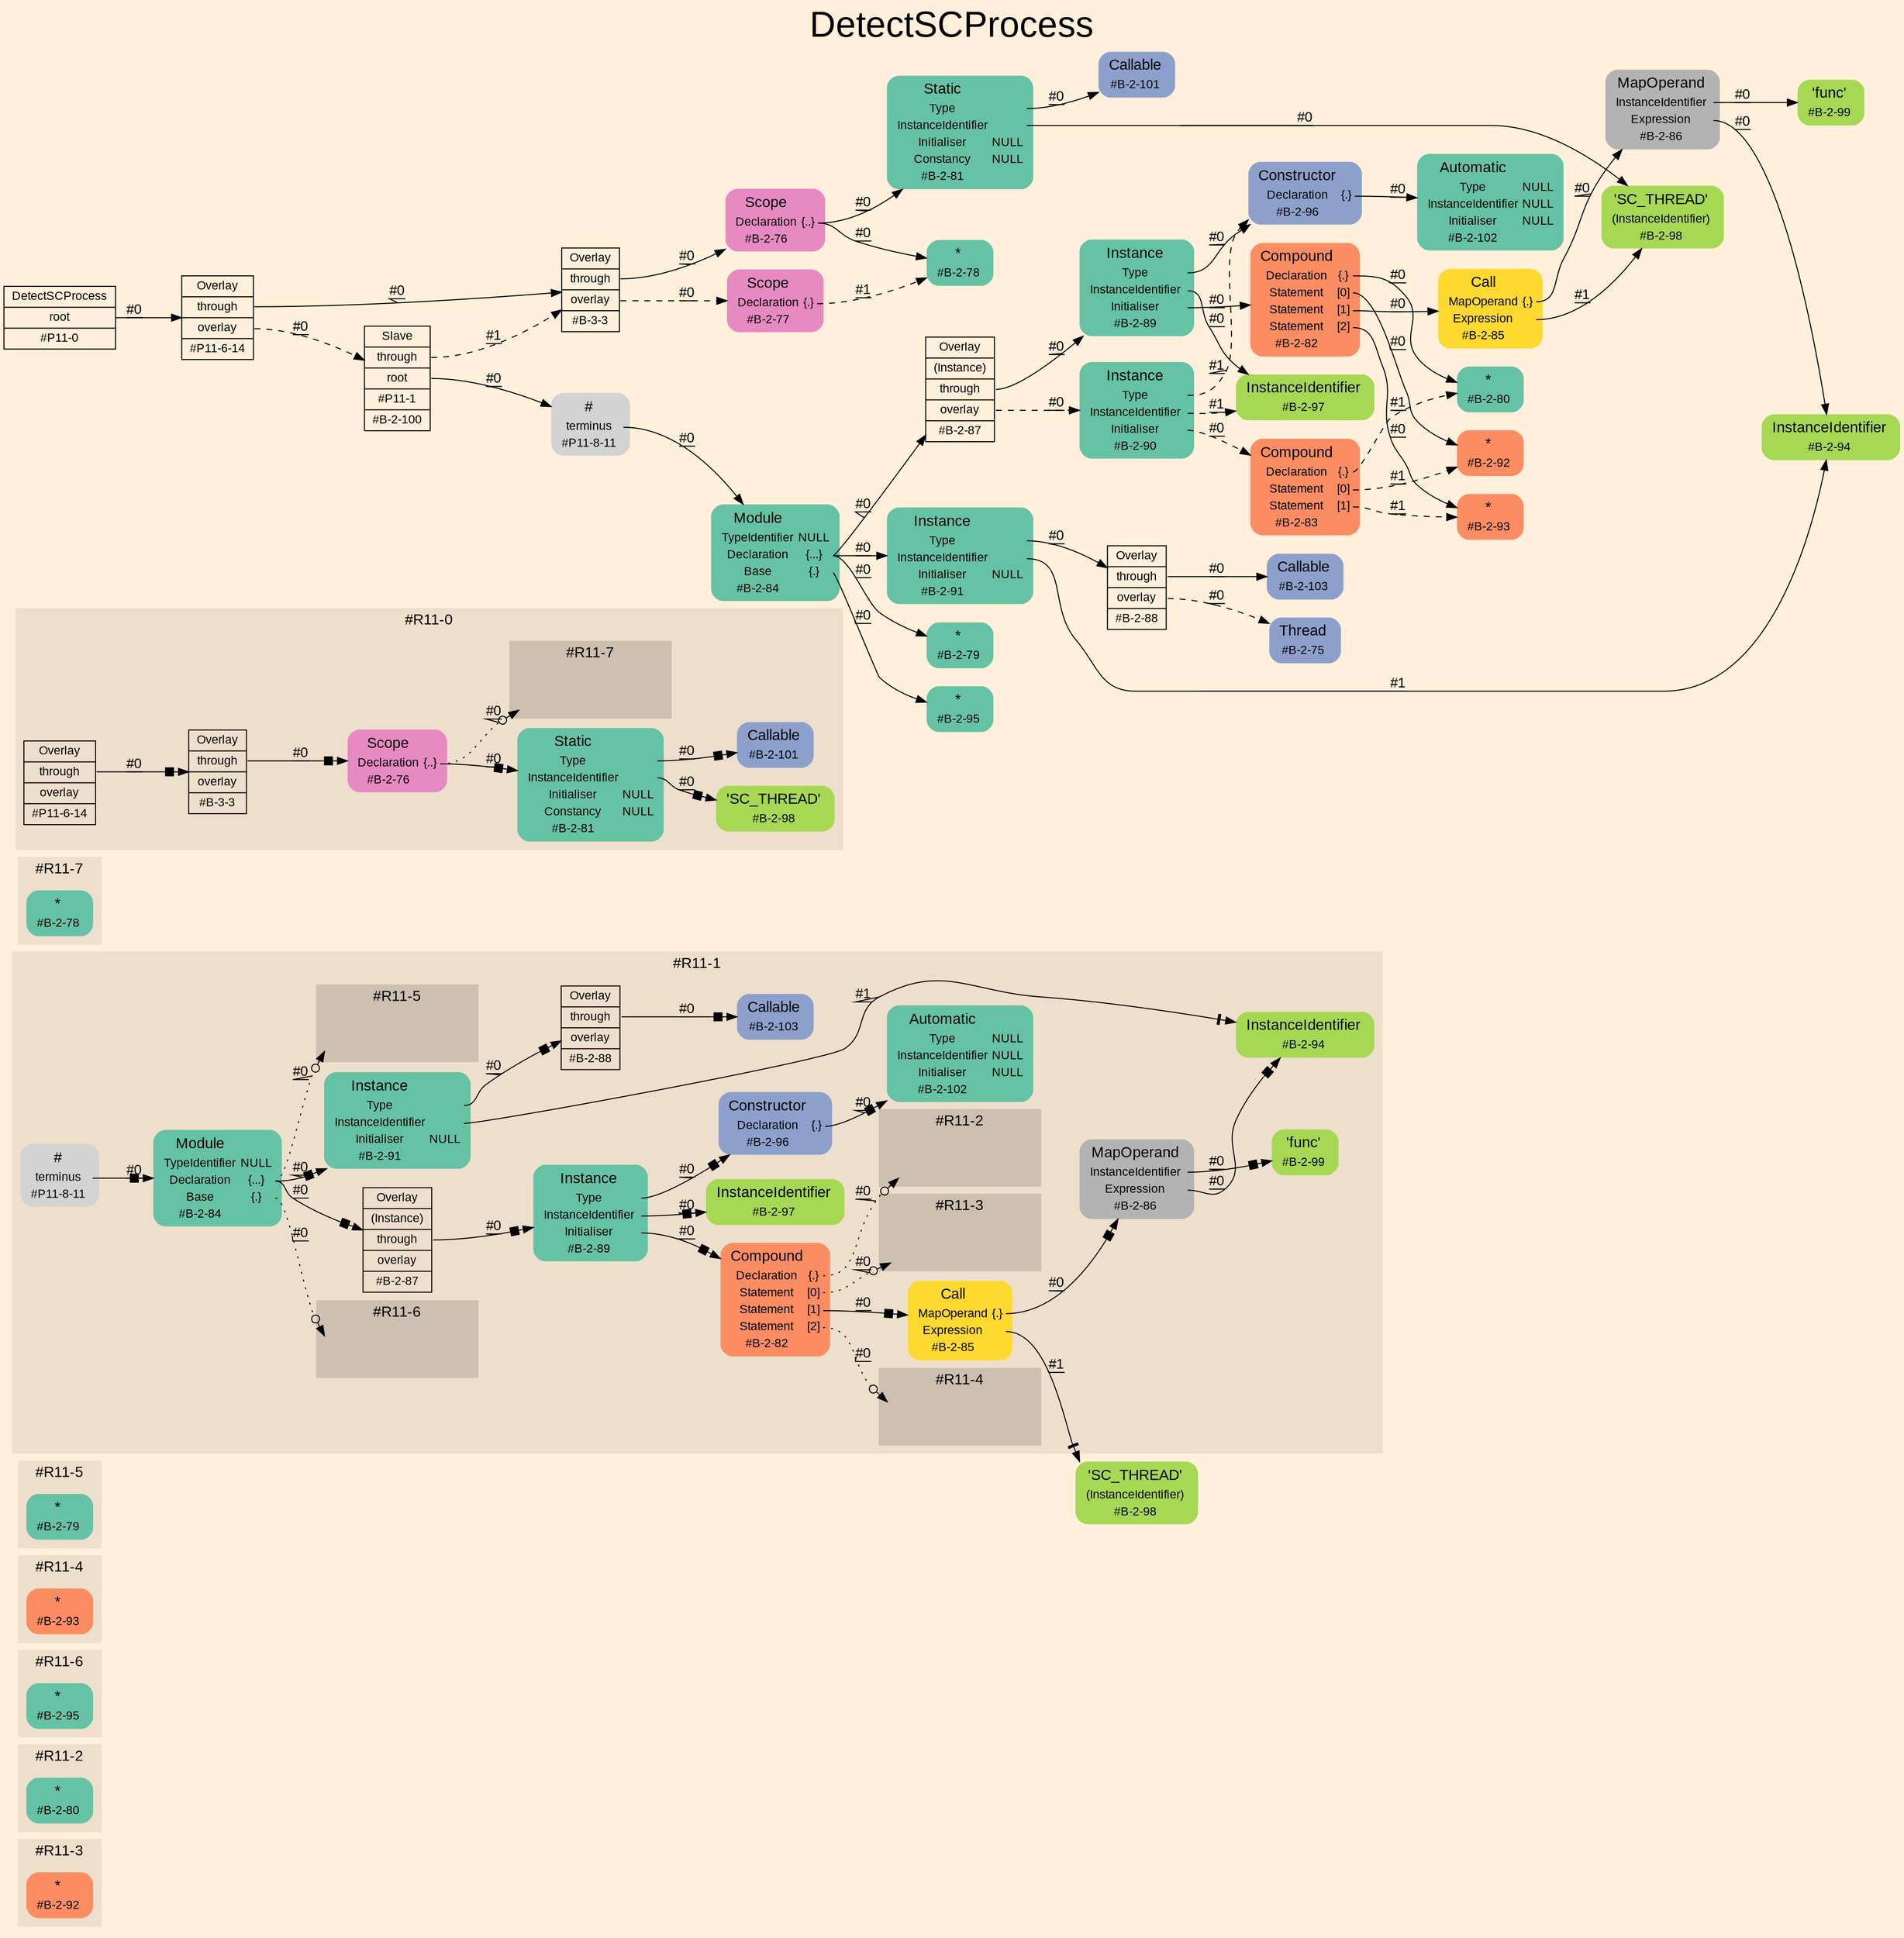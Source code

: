 digraph "DetectSCProcess" {
label = "DetectSCProcess"
labelloc = t
fontsize = "36"
graph [
    rankdir = "LR"
    ranksep = 0.3
    bgcolor = antiquewhite1
    color = black
    fontcolor = black
    fontname = "Arial"
];
node [
    fontname = "Arial"
];
edge [
    fontname = "Arial"
];

// -------------------- figure #R11-3 --------------------
subgraph "cluster#R11-3" {
    label = "#R11-3"
    style = "filled"
    color = antiquewhite2
    fontsize = "15"
    "#R11-3 / #B-2-92" [
        shape = "plaintext"
        fillcolor = "/set28/2"
        label = <<TABLE BORDER="0" CELLBORDER="0" CELLSPACING="0">
         <TR><TD><FONT POINT-SIZE="15.0">*</FONT></TD><TD></TD></TR>
         <TR><TD>#B-2-92</TD><TD PORT="port0"></TD></TR>
        </TABLE>>
        style = "rounded,filled"
        fontsize = "12"
    ];
    
}


// -------------------- figure #R11-2 --------------------
subgraph "cluster#R11-2" {
    label = "#R11-2"
    style = "filled"
    color = antiquewhite2
    fontsize = "15"
    "#R11-2 / #B-2-80" [
        shape = "plaintext"
        fillcolor = "/set28/1"
        label = <<TABLE BORDER="0" CELLBORDER="0" CELLSPACING="0">
         <TR><TD><FONT POINT-SIZE="15.0">*</FONT></TD><TD></TD></TR>
         <TR><TD>#B-2-80</TD><TD PORT="port0"></TD></TR>
        </TABLE>>
        style = "rounded,filled"
        fontsize = "12"
    ];
    
}


// -------------------- figure #R11-6 --------------------
subgraph "cluster#R11-6" {
    label = "#R11-6"
    style = "filled"
    color = antiquewhite2
    fontsize = "15"
    "#R11-6 / #B-2-95" [
        shape = "plaintext"
        fillcolor = "/set28/1"
        label = <<TABLE BORDER="0" CELLBORDER="0" CELLSPACING="0">
         <TR><TD><FONT POINT-SIZE="15.0">*</FONT></TD><TD></TD></TR>
         <TR><TD>#B-2-95</TD><TD PORT="port0"></TD></TR>
        </TABLE>>
        style = "rounded,filled"
        fontsize = "12"
    ];
    
}


// -------------------- figure #R11-4 --------------------
subgraph "cluster#R11-4" {
    label = "#R11-4"
    style = "filled"
    color = antiquewhite2
    fontsize = "15"
    "#R11-4 / #B-2-93" [
        shape = "plaintext"
        fillcolor = "/set28/2"
        label = <<TABLE BORDER="0" CELLBORDER="0" CELLSPACING="0">
         <TR><TD><FONT POINT-SIZE="15.0">*</FONT></TD><TD></TD></TR>
         <TR><TD>#B-2-93</TD><TD PORT="port0"></TD></TR>
        </TABLE>>
        style = "rounded,filled"
        fontsize = "12"
    ];
    
}


// -------------------- figure #R11-5 --------------------
subgraph "cluster#R11-5" {
    label = "#R11-5"
    style = "filled"
    color = antiquewhite2
    fontsize = "15"
    "#R11-5 / #B-2-79" [
        shape = "plaintext"
        fillcolor = "/set28/1"
        label = <<TABLE BORDER="0" CELLBORDER="0" CELLSPACING="0">
         <TR><TD><FONT POINT-SIZE="15.0">*</FONT></TD><TD></TD></TR>
         <TR><TD>#B-2-79</TD><TD PORT="port0"></TD></TR>
        </TABLE>>
        style = "rounded,filled"
        fontsize = "12"
    ];
    
}


// -------------------- figure #R11-1 --------------------
"#R11-1 / #B-2-98" [
    shape = "plaintext"
    fillcolor = "/set28/5"
    label = <<TABLE BORDER="0" CELLBORDER="0" CELLSPACING="0">
     <TR><TD><FONT POINT-SIZE="15.0">'SC_THREAD'</FONT></TD><TD></TD></TR>
     <TR><TD>(InstanceIdentifier)</TD><TD PORT="port0"></TD></TR>
     <TR><TD>#B-2-98</TD><TD PORT="port1"></TD></TR>
    </TABLE>>
    style = "rounded,filled"
    fontsize = "12"
];

subgraph "cluster#R11-1" {
    label = "#R11-1"
    style = "filled"
    color = antiquewhite2
    fontsize = "15"
    "#R11-1 / #B-2-103" [
        shape = "plaintext"
        fillcolor = "/set28/3"
        label = <<TABLE BORDER="0" CELLBORDER="0" CELLSPACING="0">
         <TR><TD><FONT POINT-SIZE="15.0">Callable</FONT></TD><TD></TD></TR>
         <TR><TD>#B-2-103</TD><TD PORT="port0"></TD></TR>
        </TABLE>>
        style = "rounded,filled"
        fontsize = "12"
    ];
    
    "#R11-1 / #B-2-94" [
        shape = "plaintext"
        fillcolor = "/set28/5"
        label = <<TABLE BORDER="0" CELLBORDER="0" CELLSPACING="0">
         <TR><TD><FONT POINT-SIZE="15.0">InstanceIdentifier</FONT></TD><TD></TD></TR>
         <TR><TD>#B-2-94</TD><TD PORT="port0"></TD></TR>
        </TABLE>>
        style = "rounded,filled"
        fontsize = "12"
    ];
    
    "#R11-1 / #B-2-96" [
        shape = "plaintext"
        fillcolor = "/set28/3"
        label = <<TABLE BORDER="0" CELLBORDER="0" CELLSPACING="0">
         <TR><TD><FONT POINT-SIZE="15.0">Constructor</FONT></TD><TD></TD></TR>
         <TR><TD>Declaration</TD><TD PORT="port0">{.}</TD></TR>
         <TR><TD>#B-2-96</TD><TD PORT="port1"></TD></TR>
        </TABLE>>
        style = "rounded,filled"
        fontsize = "12"
    ];
    
    "#R11-1 / #B-2-87" [
        shape = "record"
        fillcolor = antiquewhite2
        label = "<fixed> Overlay | <port0> (Instance) | <port1> through | <port2> overlay | <port3> #B-2-87"
        style = "filled"
        fontsize = "12"
        color = black
        fontcolor = black
    ];
    
    "#R11-1 / #B-2-99" [
        shape = "plaintext"
        fillcolor = "/set28/5"
        label = <<TABLE BORDER="0" CELLBORDER="0" CELLSPACING="0">
         <TR><TD><FONT POINT-SIZE="15.0">'func'</FONT></TD><TD></TD></TR>
         <TR><TD>#B-2-99</TD><TD PORT="port0"></TD></TR>
        </TABLE>>
        style = "rounded,filled"
        fontsize = "12"
    ];
    
    "#R11-1 / #B-2-85" [
        shape = "plaintext"
        fillcolor = "/set28/6"
        label = <<TABLE BORDER="0" CELLBORDER="0" CELLSPACING="0">
         <TR><TD><FONT POINT-SIZE="15.0">Call</FONT></TD><TD></TD></TR>
         <TR><TD>MapOperand</TD><TD PORT="port0">{.}</TD></TR>
         <TR><TD>Expression</TD><TD PORT="port1"></TD></TR>
         <TR><TD>#B-2-85</TD><TD PORT="port2"></TD></TR>
        </TABLE>>
        style = "rounded,filled"
        fontsize = "12"
    ];
    
    "#R11-1 / #P11-8-11" [
        shape = "plaintext"
        label = <<TABLE BORDER="0" CELLBORDER="0" CELLSPACING="0">
         <TR><TD><FONT POINT-SIZE="15.0">#</FONT></TD><TD></TD></TR>
         <TR><TD>terminus</TD><TD PORT="port0"></TD></TR>
         <TR><TD>#P11-8-11</TD><TD PORT="port1"></TD></TR>
        </TABLE>>
        style = "rounded,filled"
        fontsize = "12"
    ];
    
    "#R11-1 / #B-2-89" [
        shape = "plaintext"
        fillcolor = "/set28/1"
        label = <<TABLE BORDER="0" CELLBORDER="0" CELLSPACING="0">
         <TR><TD><FONT POINT-SIZE="15.0">Instance</FONT></TD><TD></TD></TR>
         <TR><TD>Type</TD><TD PORT="port0"></TD></TR>
         <TR><TD>InstanceIdentifier</TD><TD PORT="port1"></TD></TR>
         <TR><TD>Initialiser</TD><TD PORT="port2"></TD></TR>
         <TR><TD>#B-2-89</TD><TD PORT="port3"></TD></TR>
        </TABLE>>
        style = "rounded,filled"
        fontsize = "12"
    ];
    
    "#R11-1 / #B-2-91" [
        shape = "plaintext"
        fillcolor = "/set28/1"
        label = <<TABLE BORDER="0" CELLBORDER="0" CELLSPACING="0">
         <TR><TD><FONT POINT-SIZE="15.0">Instance</FONT></TD><TD></TD></TR>
         <TR><TD>Type</TD><TD PORT="port0"></TD></TR>
         <TR><TD>InstanceIdentifier</TD><TD PORT="port1"></TD></TR>
         <TR><TD>Initialiser</TD><TD PORT="port2">NULL</TD></TR>
         <TR><TD>#B-2-91</TD><TD PORT="port3"></TD></TR>
        </TABLE>>
        style = "rounded,filled"
        fontsize = "12"
    ];
    
    "#R11-1 / #B-2-97" [
        shape = "plaintext"
        fillcolor = "/set28/5"
        label = <<TABLE BORDER="0" CELLBORDER="0" CELLSPACING="0">
         <TR><TD><FONT POINT-SIZE="15.0">InstanceIdentifier</FONT></TD><TD></TD></TR>
         <TR><TD>#B-2-97</TD><TD PORT="port0"></TD></TR>
        </TABLE>>
        style = "rounded,filled"
        fontsize = "12"
    ];
    
    "#R11-1 / #B-2-102" [
        shape = "plaintext"
        fillcolor = "/set28/1"
        label = <<TABLE BORDER="0" CELLBORDER="0" CELLSPACING="0">
         <TR><TD><FONT POINT-SIZE="15.0">Automatic</FONT></TD><TD></TD></TR>
         <TR><TD>Type</TD><TD PORT="port0">NULL</TD></TR>
         <TR><TD>InstanceIdentifier</TD><TD PORT="port1">NULL</TD></TR>
         <TR><TD>Initialiser</TD><TD PORT="port2">NULL</TD></TR>
         <TR><TD>#B-2-102</TD><TD PORT="port3"></TD></TR>
        </TABLE>>
        style = "rounded,filled"
        fontsize = "12"
    ];
    
    "#R11-1 / #B-2-88" [
        shape = "record"
        fillcolor = antiquewhite2
        label = "<fixed> Overlay | <port0> through | <port1> overlay | <port2> #B-2-88"
        style = "filled"
        fontsize = "12"
        color = black
        fontcolor = black
    ];
    
    "#R11-1 / #B-2-86" [
        shape = "plaintext"
        fillcolor = "/set28/8"
        label = <<TABLE BORDER="0" CELLBORDER="0" CELLSPACING="0">
         <TR><TD><FONT POINT-SIZE="15.0">MapOperand</FONT></TD><TD></TD></TR>
         <TR><TD>InstanceIdentifier</TD><TD PORT="port0"></TD></TR>
         <TR><TD>Expression</TD><TD PORT="port1"></TD></TR>
         <TR><TD>#B-2-86</TD><TD PORT="port2"></TD></TR>
        </TABLE>>
        style = "rounded,filled"
        fontsize = "12"
    ];
    
    "#R11-1 / #B-2-84" [
        shape = "plaintext"
        fillcolor = "/set28/1"
        label = <<TABLE BORDER="0" CELLBORDER="0" CELLSPACING="0">
         <TR><TD><FONT POINT-SIZE="15.0">Module</FONT></TD><TD></TD></TR>
         <TR><TD>TypeIdentifier</TD><TD PORT="port0">NULL</TD></TR>
         <TR><TD>Declaration</TD><TD PORT="port1">{...}</TD></TR>
         <TR><TD>Base</TD><TD PORT="port2">{.}</TD></TR>
         <TR><TD>#B-2-84</TD><TD PORT="port3"></TD></TR>
        </TABLE>>
        style = "rounded,filled"
        fontsize = "12"
    ];
    
    "#R11-1 / #B-2-82" [
        shape = "plaintext"
        fillcolor = "/set28/2"
        label = <<TABLE BORDER="0" CELLBORDER="0" CELLSPACING="0">
         <TR><TD><FONT POINT-SIZE="15.0">Compound</FONT></TD><TD></TD></TR>
         <TR><TD>Declaration</TD><TD PORT="port0">{.}</TD></TR>
         <TR><TD>Statement</TD><TD PORT="port1">[0]</TD></TR>
         <TR><TD>Statement</TD><TD PORT="port2">[1]</TD></TR>
         <TR><TD>Statement</TD><TD PORT="port3">[2]</TD></TR>
         <TR><TD>#B-2-82</TD><TD PORT="port4"></TD></TR>
        </TABLE>>
        style = "rounded,filled"
        fontsize = "12"
    ];
    
    subgraph "cluster#R11-1 / #R11-5" {
        label = "#R11-5"
        style = "filled"
        color = antiquewhite3
        fontsize = "15"
        "#R11-1 / #0 / #B-2-79" [
            shape = "none"
            style = "invisible"
        ];
        
    }
    
    subgraph "cluster#R11-1 / #R11-4" {
        label = "#R11-4"
        style = "filled"
        color = antiquewhite3
        fontsize = "15"
        "#R11-1 / #0 / #B-2-93" [
            shape = "none"
            style = "invisible"
        ];
        
    }
    
    subgraph "cluster#R11-1 / #R11-6" {
        label = "#R11-6"
        style = "filled"
        color = antiquewhite3
        fontsize = "15"
        "#R11-1 / #0 / #B-2-95" [
            shape = "none"
            style = "invisible"
        ];
        
    }
    
    subgraph "cluster#R11-1 / #R11-2" {
        label = "#R11-2"
        style = "filled"
        color = antiquewhite3
        fontsize = "15"
        "#R11-1 / #0 / #B-2-80" [
            shape = "none"
            style = "invisible"
        ];
        
    }
    
    subgraph "cluster#R11-1 / #R11-3" {
        label = "#R11-3"
        style = "filled"
        color = antiquewhite3
        fontsize = "15"
        "#R11-1 / #0 / #B-2-92" [
            shape = "none"
            style = "invisible"
        ];
        
    }
    
}


// -------------------- figure #R11-7 --------------------
subgraph "cluster#R11-7" {
    label = "#R11-7"
    style = "filled"
    color = antiquewhite2
    fontsize = "15"
    "#R11-7 / #B-2-78" [
        shape = "plaintext"
        fillcolor = "/set28/1"
        label = <<TABLE BORDER="0" CELLBORDER="0" CELLSPACING="0">
         <TR><TD><FONT POINT-SIZE="15.0">*</FONT></TD><TD></TD></TR>
         <TR><TD>#B-2-78</TD><TD PORT="port0"></TD></TR>
        </TABLE>>
        style = "rounded,filled"
        fontsize = "12"
    ];
    
}


// -------------------- figure #R11-0 --------------------
subgraph "cluster#R11-0" {
    label = "#R11-0"
    style = "filled"
    color = antiquewhite2
    fontsize = "15"
    "#R11-0 / #B-2-98" [
        shape = "plaintext"
        fillcolor = "/set28/5"
        label = <<TABLE BORDER="0" CELLBORDER="0" CELLSPACING="0">
         <TR><TD><FONT POINT-SIZE="15.0">'SC_THREAD'</FONT></TD><TD></TD></TR>
         <TR><TD>#B-2-98</TD><TD PORT="port0"></TD></TR>
        </TABLE>>
        style = "rounded,filled"
        fontsize = "12"
    ];
    
    "#R11-0 / #B-3-3" [
        shape = "record"
        fillcolor = antiquewhite2
        label = "<fixed> Overlay | <port0> through | <port1> overlay | <port2> #B-3-3"
        style = "filled"
        fontsize = "12"
        color = black
        fontcolor = black
    ];
    
    "#R11-0 / #P11-6-14" [
        shape = "record"
        fillcolor = antiquewhite2
        label = "<fixed> Overlay | <port0> through | <port1> overlay | <port2> #P11-6-14"
        style = "filled"
        fontsize = "12"
        color = black
        fontcolor = black
    ];
    
    "#R11-0 / #B-2-76" [
        shape = "plaintext"
        fillcolor = "/set28/4"
        label = <<TABLE BORDER="0" CELLBORDER="0" CELLSPACING="0">
         <TR><TD><FONT POINT-SIZE="15.0">Scope</FONT></TD><TD></TD></TR>
         <TR><TD>Declaration</TD><TD PORT="port0">{..}</TD></TR>
         <TR><TD>#B-2-76</TD><TD PORT="port1"></TD></TR>
        </TABLE>>
        style = "rounded,filled"
        fontsize = "12"
    ];
    
    "#R11-0 / #B-2-81" [
        shape = "plaintext"
        fillcolor = "/set28/1"
        label = <<TABLE BORDER="0" CELLBORDER="0" CELLSPACING="0">
         <TR><TD><FONT POINT-SIZE="15.0">Static</FONT></TD><TD></TD></TR>
         <TR><TD>Type</TD><TD PORT="port0"></TD></TR>
         <TR><TD>InstanceIdentifier</TD><TD PORT="port1"></TD></TR>
         <TR><TD>Initialiser</TD><TD PORT="port2">NULL</TD></TR>
         <TR><TD>Constancy</TD><TD PORT="port3">NULL</TD></TR>
         <TR><TD>#B-2-81</TD><TD PORT="port4"></TD></TR>
        </TABLE>>
        style = "rounded,filled"
        fontsize = "12"
    ];
    
    "#R11-0 / #B-2-101" [
        shape = "plaintext"
        fillcolor = "/set28/3"
        label = <<TABLE BORDER="0" CELLBORDER="0" CELLSPACING="0">
         <TR><TD><FONT POINT-SIZE="15.0">Callable</FONT></TD><TD></TD></TR>
         <TR><TD>#B-2-101</TD><TD PORT="port0"></TD></TR>
        </TABLE>>
        style = "rounded,filled"
        fontsize = "12"
    ];
    
    subgraph "cluster#R11-0 / #R11-7" {
        label = "#R11-7"
        style = "filled"
        color = antiquewhite3
        fontsize = "15"
        "#R11-0 / #0 / #B-2-78" [
            shape = "none"
            style = "invisible"
        ];
        
    }
    
}


// -------------------- transformation figure --------------------
"CR#P11-0" [
    shape = "record"
    fillcolor = antiquewhite1
    label = "<fixed> DetectSCProcess | <port0> root | <port1> #P11-0"
    style = "filled"
    fontsize = "12"
    color = black
    fontcolor = black
];

"#P11-6-14" [
    shape = "record"
    fillcolor = antiquewhite1
    label = "<fixed> Overlay | <port0> through | <port1> overlay | <port2> #P11-6-14"
    style = "filled"
    fontsize = "12"
    color = black
    fontcolor = black
];

"#B-3-3" [
    shape = "record"
    fillcolor = antiquewhite1
    label = "<fixed> Overlay | <port0> through | <port1> overlay | <port2> #B-3-3"
    style = "filled"
    fontsize = "12"
    color = black
    fontcolor = black
];

"#B-2-76" [
    shape = "plaintext"
    fillcolor = "/set28/4"
    label = <<TABLE BORDER="0" CELLBORDER="0" CELLSPACING="0">
     <TR><TD><FONT POINT-SIZE="15.0">Scope</FONT></TD><TD></TD></TR>
     <TR><TD>Declaration</TD><TD PORT="port0">{..}</TD></TR>
     <TR><TD>#B-2-76</TD><TD PORT="port1"></TD></TR>
    </TABLE>>
    style = "rounded,filled"
    fontsize = "12"
];

"#B-2-78" [
    shape = "plaintext"
    fillcolor = "/set28/1"
    label = <<TABLE BORDER="0" CELLBORDER="0" CELLSPACING="0">
     <TR><TD><FONT POINT-SIZE="15.0">*</FONT></TD><TD></TD></TR>
     <TR><TD>#B-2-78</TD><TD PORT="port0"></TD></TR>
    </TABLE>>
    style = "rounded,filled"
    fontsize = "12"
];

"#B-2-81" [
    shape = "plaintext"
    fillcolor = "/set28/1"
    label = <<TABLE BORDER="0" CELLBORDER="0" CELLSPACING="0">
     <TR><TD><FONT POINT-SIZE="15.0">Static</FONT></TD><TD></TD></TR>
     <TR><TD>Type</TD><TD PORT="port0"></TD></TR>
     <TR><TD>InstanceIdentifier</TD><TD PORT="port1"></TD></TR>
     <TR><TD>Initialiser</TD><TD PORT="port2">NULL</TD></TR>
     <TR><TD>Constancy</TD><TD PORT="port3">NULL</TD></TR>
     <TR><TD>#B-2-81</TD><TD PORT="port4"></TD></TR>
    </TABLE>>
    style = "rounded,filled"
    fontsize = "12"
];

"#B-2-101" [
    shape = "plaintext"
    fillcolor = "/set28/3"
    label = <<TABLE BORDER="0" CELLBORDER="0" CELLSPACING="0">
     <TR><TD><FONT POINT-SIZE="15.0">Callable</FONT></TD><TD></TD></TR>
     <TR><TD>#B-2-101</TD><TD PORT="port0"></TD></TR>
    </TABLE>>
    style = "rounded,filled"
    fontsize = "12"
];

"#B-2-98" [
    shape = "plaintext"
    fillcolor = "/set28/5"
    label = <<TABLE BORDER="0" CELLBORDER="0" CELLSPACING="0">
     <TR><TD><FONT POINT-SIZE="15.0">'SC_THREAD'</FONT></TD><TD></TD></TR>
     <TR><TD>(InstanceIdentifier)</TD><TD PORT="port0"></TD></TR>
     <TR><TD>#B-2-98</TD><TD PORT="port1"></TD></TR>
    </TABLE>>
    style = "rounded,filled"
    fontsize = "12"
];

"#B-2-77" [
    shape = "plaintext"
    fillcolor = "/set28/4"
    label = <<TABLE BORDER="0" CELLBORDER="0" CELLSPACING="0">
     <TR><TD><FONT POINT-SIZE="15.0">Scope</FONT></TD><TD></TD></TR>
     <TR><TD>Declaration</TD><TD PORT="port0">{.}</TD></TR>
     <TR><TD>#B-2-77</TD><TD PORT="port1"></TD></TR>
    </TABLE>>
    style = "rounded,filled"
    fontsize = "12"
];

"#B-2-100" [
    shape = "record"
    fillcolor = antiquewhite1
    label = "<fixed> Slave | <port0> through | <port1> root | <port2> #P11-1 | <port3> #B-2-100"
    style = "filled"
    fontsize = "12"
    color = black
    fontcolor = black
];

"#P11-8-11" [
    shape = "plaintext"
    label = <<TABLE BORDER="0" CELLBORDER="0" CELLSPACING="0">
     <TR><TD><FONT POINT-SIZE="15.0">#</FONT></TD><TD></TD></TR>
     <TR><TD>terminus</TD><TD PORT="port0"></TD></TR>
     <TR><TD>#P11-8-11</TD><TD PORT="port1"></TD></TR>
    </TABLE>>
    style = "rounded,filled"
    fontsize = "12"
];

"#B-2-84" [
    shape = "plaintext"
    fillcolor = "/set28/1"
    label = <<TABLE BORDER="0" CELLBORDER="0" CELLSPACING="0">
     <TR><TD><FONT POINT-SIZE="15.0">Module</FONT></TD><TD></TD></TR>
     <TR><TD>TypeIdentifier</TD><TD PORT="port0">NULL</TD></TR>
     <TR><TD>Declaration</TD><TD PORT="port1">{...}</TD></TR>
     <TR><TD>Base</TD><TD PORT="port2">{.}</TD></TR>
     <TR><TD>#B-2-84</TD><TD PORT="port3"></TD></TR>
    </TABLE>>
    style = "rounded,filled"
    fontsize = "12"
];

"#B-2-87" [
    shape = "record"
    fillcolor = antiquewhite1
    label = "<fixed> Overlay | <port0> (Instance) | <port1> through | <port2> overlay | <port3> #B-2-87"
    style = "filled"
    fontsize = "12"
    color = black
    fontcolor = black
];

"#B-2-89" [
    shape = "plaintext"
    fillcolor = "/set28/1"
    label = <<TABLE BORDER="0" CELLBORDER="0" CELLSPACING="0">
     <TR><TD><FONT POINT-SIZE="15.0">Instance</FONT></TD><TD></TD></TR>
     <TR><TD>Type</TD><TD PORT="port0"></TD></TR>
     <TR><TD>InstanceIdentifier</TD><TD PORT="port1"></TD></TR>
     <TR><TD>Initialiser</TD><TD PORT="port2"></TD></TR>
     <TR><TD>#B-2-89</TD><TD PORT="port3"></TD></TR>
    </TABLE>>
    style = "rounded,filled"
    fontsize = "12"
];

"#B-2-96" [
    shape = "plaintext"
    fillcolor = "/set28/3"
    label = <<TABLE BORDER="0" CELLBORDER="0" CELLSPACING="0">
     <TR><TD><FONT POINT-SIZE="15.0">Constructor</FONT></TD><TD></TD></TR>
     <TR><TD>Declaration</TD><TD PORT="port0">{.}</TD></TR>
     <TR><TD>#B-2-96</TD><TD PORT="port1"></TD></TR>
    </TABLE>>
    style = "rounded,filled"
    fontsize = "12"
];

"#B-2-102" [
    shape = "plaintext"
    fillcolor = "/set28/1"
    label = <<TABLE BORDER="0" CELLBORDER="0" CELLSPACING="0">
     <TR><TD><FONT POINT-SIZE="15.0">Automatic</FONT></TD><TD></TD></TR>
     <TR><TD>Type</TD><TD PORT="port0">NULL</TD></TR>
     <TR><TD>InstanceIdentifier</TD><TD PORT="port1">NULL</TD></TR>
     <TR><TD>Initialiser</TD><TD PORT="port2">NULL</TD></TR>
     <TR><TD>#B-2-102</TD><TD PORT="port3"></TD></TR>
    </TABLE>>
    style = "rounded,filled"
    fontsize = "12"
];

"#B-2-97" [
    shape = "plaintext"
    fillcolor = "/set28/5"
    label = <<TABLE BORDER="0" CELLBORDER="0" CELLSPACING="0">
     <TR><TD><FONT POINT-SIZE="15.0">InstanceIdentifier</FONT></TD><TD></TD></TR>
     <TR><TD>#B-2-97</TD><TD PORT="port0"></TD></TR>
    </TABLE>>
    style = "rounded,filled"
    fontsize = "12"
];

"#B-2-82" [
    shape = "plaintext"
    fillcolor = "/set28/2"
    label = <<TABLE BORDER="0" CELLBORDER="0" CELLSPACING="0">
     <TR><TD><FONT POINT-SIZE="15.0">Compound</FONT></TD><TD></TD></TR>
     <TR><TD>Declaration</TD><TD PORT="port0">{.}</TD></TR>
     <TR><TD>Statement</TD><TD PORT="port1">[0]</TD></TR>
     <TR><TD>Statement</TD><TD PORT="port2">[1]</TD></TR>
     <TR><TD>Statement</TD><TD PORT="port3">[2]</TD></TR>
     <TR><TD>#B-2-82</TD><TD PORT="port4"></TD></TR>
    </TABLE>>
    style = "rounded,filled"
    fontsize = "12"
];

"#B-2-80" [
    shape = "plaintext"
    fillcolor = "/set28/1"
    label = <<TABLE BORDER="0" CELLBORDER="0" CELLSPACING="0">
     <TR><TD><FONT POINT-SIZE="15.0">*</FONT></TD><TD></TD></TR>
     <TR><TD>#B-2-80</TD><TD PORT="port0"></TD></TR>
    </TABLE>>
    style = "rounded,filled"
    fontsize = "12"
];

"#B-2-92" [
    shape = "plaintext"
    fillcolor = "/set28/2"
    label = <<TABLE BORDER="0" CELLBORDER="0" CELLSPACING="0">
     <TR><TD><FONT POINT-SIZE="15.0">*</FONT></TD><TD></TD></TR>
     <TR><TD>#B-2-92</TD><TD PORT="port0"></TD></TR>
    </TABLE>>
    style = "rounded,filled"
    fontsize = "12"
];

"#B-2-85" [
    shape = "plaintext"
    fillcolor = "/set28/6"
    label = <<TABLE BORDER="0" CELLBORDER="0" CELLSPACING="0">
     <TR><TD><FONT POINT-SIZE="15.0">Call</FONT></TD><TD></TD></TR>
     <TR><TD>MapOperand</TD><TD PORT="port0">{.}</TD></TR>
     <TR><TD>Expression</TD><TD PORT="port1"></TD></TR>
     <TR><TD>#B-2-85</TD><TD PORT="port2"></TD></TR>
    </TABLE>>
    style = "rounded,filled"
    fontsize = "12"
];

"#B-2-86" [
    shape = "plaintext"
    fillcolor = "/set28/8"
    label = <<TABLE BORDER="0" CELLBORDER="0" CELLSPACING="0">
     <TR><TD><FONT POINT-SIZE="15.0">MapOperand</FONT></TD><TD></TD></TR>
     <TR><TD>InstanceIdentifier</TD><TD PORT="port0"></TD></TR>
     <TR><TD>Expression</TD><TD PORT="port1"></TD></TR>
     <TR><TD>#B-2-86</TD><TD PORT="port2"></TD></TR>
    </TABLE>>
    style = "rounded,filled"
    fontsize = "12"
];

"#B-2-99" [
    shape = "plaintext"
    fillcolor = "/set28/5"
    label = <<TABLE BORDER="0" CELLBORDER="0" CELLSPACING="0">
     <TR><TD><FONT POINT-SIZE="15.0">'func'</FONT></TD><TD></TD></TR>
     <TR><TD>#B-2-99</TD><TD PORT="port0"></TD></TR>
    </TABLE>>
    style = "rounded,filled"
    fontsize = "12"
];

"#B-2-94" [
    shape = "plaintext"
    fillcolor = "/set28/5"
    label = <<TABLE BORDER="0" CELLBORDER="0" CELLSPACING="0">
     <TR><TD><FONT POINT-SIZE="15.0">InstanceIdentifier</FONT></TD><TD></TD></TR>
     <TR><TD>#B-2-94</TD><TD PORT="port0"></TD></TR>
    </TABLE>>
    style = "rounded,filled"
    fontsize = "12"
];

"#B-2-93" [
    shape = "plaintext"
    fillcolor = "/set28/2"
    label = <<TABLE BORDER="0" CELLBORDER="0" CELLSPACING="0">
     <TR><TD><FONT POINT-SIZE="15.0">*</FONT></TD><TD></TD></TR>
     <TR><TD>#B-2-93</TD><TD PORT="port0"></TD></TR>
    </TABLE>>
    style = "rounded,filled"
    fontsize = "12"
];

"#B-2-90" [
    shape = "plaintext"
    fillcolor = "/set28/1"
    label = <<TABLE BORDER="0" CELLBORDER="0" CELLSPACING="0">
     <TR><TD><FONT POINT-SIZE="15.0">Instance</FONT></TD><TD></TD></TR>
     <TR><TD>Type</TD><TD PORT="port0"></TD></TR>
     <TR><TD>InstanceIdentifier</TD><TD PORT="port1"></TD></TR>
     <TR><TD>Initialiser</TD><TD PORT="port2"></TD></TR>
     <TR><TD>#B-2-90</TD><TD PORT="port3"></TD></TR>
    </TABLE>>
    style = "rounded,filled"
    fontsize = "12"
];

"#B-2-83" [
    shape = "plaintext"
    fillcolor = "/set28/2"
    label = <<TABLE BORDER="0" CELLBORDER="0" CELLSPACING="0">
     <TR><TD><FONT POINT-SIZE="15.0">Compound</FONT></TD><TD></TD></TR>
     <TR><TD>Declaration</TD><TD PORT="port0">{.}</TD></TR>
     <TR><TD>Statement</TD><TD PORT="port1">[0]</TD></TR>
     <TR><TD>Statement</TD><TD PORT="port2">[1]</TD></TR>
     <TR><TD>#B-2-83</TD><TD PORT="port3"></TD></TR>
    </TABLE>>
    style = "rounded,filled"
    fontsize = "12"
];

"#B-2-91" [
    shape = "plaintext"
    fillcolor = "/set28/1"
    label = <<TABLE BORDER="0" CELLBORDER="0" CELLSPACING="0">
     <TR><TD><FONT POINT-SIZE="15.0">Instance</FONT></TD><TD></TD></TR>
     <TR><TD>Type</TD><TD PORT="port0"></TD></TR>
     <TR><TD>InstanceIdentifier</TD><TD PORT="port1"></TD></TR>
     <TR><TD>Initialiser</TD><TD PORT="port2">NULL</TD></TR>
     <TR><TD>#B-2-91</TD><TD PORT="port3"></TD></TR>
    </TABLE>>
    style = "rounded,filled"
    fontsize = "12"
];

"#B-2-88" [
    shape = "record"
    fillcolor = antiquewhite1
    label = "<fixed> Overlay | <port0> through | <port1> overlay | <port2> #B-2-88"
    style = "filled"
    fontsize = "12"
    color = black
    fontcolor = black
];

"#B-2-103" [
    shape = "plaintext"
    fillcolor = "/set28/3"
    label = <<TABLE BORDER="0" CELLBORDER="0" CELLSPACING="0">
     <TR><TD><FONT POINT-SIZE="15.0">Callable</FONT></TD><TD></TD></TR>
     <TR><TD>#B-2-103</TD><TD PORT="port0"></TD></TR>
    </TABLE>>
    style = "rounded,filled"
    fontsize = "12"
];

"#B-2-75" [
    shape = "plaintext"
    fillcolor = "/set28/3"
    label = <<TABLE BORDER="0" CELLBORDER="0" CELLSPACING="0">
     <TR><TD><FONT POINT-SIZE="15.0">Thread</FONT></TD><TD></TD></TR>
     <TR><TD>#B-2-75</TD><TD PORT="port0"></TD></TR>
    </TABLE>>
    style = "rounded,filled"
    fontsize = "12"
];

"#B-2-79" [
    shape = "plaintext"
    fillcolor = "/set28/1"
    label = <<TABLE BORDER="0" CELLBORDER="0" CELLSPACING="0">
     <TR><TD><FONT POINT-SIZE="15.0">*</FONT></TD><TD></TD></TR>
     <TR><TD>#B-2-79</TD><TD PORT="port0"></TD></TR>
    </TABLE>>
    style = "rounded,filled"
    fontsize = "12"
];

"#B-2-95" [
    shape = "plaintext"
    fillcolor = "/set28/1"
    label = <<TABLE BORDER="0" CELLBORDER="0" CELLSPACING="0">
     <TR><TD><FONT POINT-SIZE="15.0">*</FONT></TD><TD></TD></TR>
     <TR><TD>#B-2-95</TD><TD PORT="port0"></TD></TR>
    </TABLE>>
    style = "rounded,filled"
    fontsize = "12"
];


// -------------------- links --------------------
// links for block CR#P11-0
"CR#P11-0":port0 -> "#P11-6-14" [
    style="solid"
    label = "#0"
    decorate = true
    color = black
    fontcolor = black
];

// links for block #P11-6-14
"#P11-6-14":port0 -> "#B-3-3" [
    style="solid"
    label = "#0"
    decorate = true
    color = black
    fontcolor = black
];

"#P11-6-14":port1 -> "#B-2-100" [
    style="dashed"
    label = "#0"
    decorate = true
    color = black
    fontcolor = black
];

// links for block #B-3-3
"#B-3-3":port0 -> "#B-2-76" [
    style="solid"
    label = "#0"
    decorate = true
    color = black
    fontcolor = black
];

"#B-3-3":port1 -> "#B-2-77" [
    style="dashed"
    label = "#0"
    decorate = true
    color = black
    fontcolor = black
];

// links for block #B-2-76
"#B-2-76":port0 -> "#B-2-78" [
    style="solid"
    label = "#0"
    decorate = true
    color = black
    fontcolor = black
];

"#B-2-76":port0 -> "#B-2-81" [
    style="solid"
    label = "#0"
    decorate = true
    color = black
    fontcolor = black
];

// links for block #B-2-78
// links for block #B-2-81
"#B-2-81":port0 -> "#B-2-101" [
    style="solid"
    label = "#0"
    decorate = true
    color = black
    fontcolor = black
];

"#B-2-81":port1 -> "#B-2-98" [
    style="solid"
    label = "#0"
    decorate = true
    color = black
    fontcolor = black
];

// links for block #B-2-101
// links for block #B-2-98
// links for block #B-2-77
"#B-2-77":port0 -> "#B-2-78" [
    style="dashed"
    label = "#1"
    decorate = true
    color = black
    fontcolor = black
];

// links for block #B-2-100
"#B-2-100":port0 -> "#B-3-3" [
    style="dashed"
    label = "#1"
    decorate = true
    color = black
    fontcolor = black
];

"#B-2-100":port1 -> "#P11-8-11" [
    style="solid"
    label = "#0"
    decorate = true
    color = black
    fontcolor = black
];

// links for block #P11-8-11
"#P11-8-11":port0 -> "#B-2-84" [
    style="solid"
    label = "#0"
    decorate = true
    color = black
    fontcolor = black
];

// links for block #B-2-84
"#B-2-84":port1 -> "#B-2-87" [
    style="solid"
    label = "#0"
    decorate = true
    color = black
    fontcolor = black
];

"#B-2-84":port1 -> "#B-2-91" [
    style="solid"
    label = "#0"
    decorate = true
    color = black
    fontcolor = black
];

"#B-2-84":port1 -> "#B-2-79" [
    style="solid"
    label = "#0"
    decorate = true
    color = black
    fontcolor = black
];

"#B-2-84":port2 -> "#B-2-95" [
    style="solid"
    label = "#0"
    decorate = true
    color = black
    fontcolor = black
];

// links for block #B-2-87
"#B-2-87":port1 -> "#B-2-89" [
    style="solid"
    label = "#0"
    decorate = true
    color = black
    fontcolor = black
];

"#B-2-87":port2 -> "#B-2-90" [
    style="dashed"
    label = "#0"
    decorate = true
    color = black
    fontcolor = black
];

// links for block #B-2-89
"#B-2-89":port0 -> "#B-2-96" [
    style="solid"
    label = "#0"
    decorate = true
    color = black
    fontcolor = black
];

"#B-2-89":port1 -> "#B-2-97" [
    style="solid"
    label = "#0"
    decorate = true
    color = black
    fontcolor = black
];

"#B-2-89":port2 -> "#B-2-82" [
    style="solid"
    label = "#0"
    decorate = true
    color = black
    fontcolor = black
];

// links for block #B-2-96
"#B-2-96":port0 -> "#B-2-102" [
    style="solid"
    label = "#0"
    decorate = true
    color = black
    fontcolor = black
];

// links for block #B-2-102
// links for block #B-2-97
// links for block #B-2-82
"#B-2-82":port0 -> "#B-2-80" [
    style="solid"
    label = "#0"
    decorate = true
    color = black
    fontcolor = black
];

"#B-2-82":port1 -> "#B-2-92" [
    style="solid"
    label = "#0"
    decorate = true
    color = black
    fontcolor = black
];

"#B-2-82":port2 -> "#B-2-85" [
    style="solid"
    label = "#0"
    decorate = true
    color = black
    fontcolor = black
];

"#B-2-82":port3 -> "#B-2-93" [
    style="solid"
    label = "#0"
    decorate = true
    color = black
    fontcolor = black
];

// links for block #B-2-80
// links for block #B-2-92
// links for block #B-2-85
"#B-2-85":port0 -> "#B-2-86" [
    style="solid"
    label = "#0"
    decorate = true
    color = black
    fontcolor = black
];

"#B-2-85":port1 -> "#B-2-98" [
    style="solid"
    label = "#1"
    decorate = true
    color = black
    fontcolor = black
];

// links for block #B-2-86
"#B-2-86":port0 -> "#B-2-99" [
    style="solid"
    label = "#0"
    decorate = true
    color = black
    fontcolor = black
];

"#B-2-86":port1 -> "#B-2-94" [
    style="solid"
    label = "#0"
    decorate = true
    color = black
    fontcolor = black
];

// links for block #B-2-99
// links for block #B-2-94
// links for block #B-2-93
// links for block #B-2-90
"#B-2-90":port0 -> "#B-2-96" [
    style="dashed"
    label = "#1"
    decorate = true
    color = black
    fontcolor = black
];

"#B-2-90":port1 -> "#B-2-97" [
    style="dashed"
    label = "#1"
    decorate = true
    color = black
    fontcolor = black
];

"#B-2-90":port2 -> "#B-2-83" [
    style="dashed"
    label = "#0"
    decorate = true
    color = black
    fontcolor = black
];

// links for block #B-2-83
"#B-2-83":port0 -> "#B-2-80" [
    style="dashed"
    label = "#1"
    decorate = true
    color = black
    fontcolor = black
];

"#B-2-83":port1 -> "#B-2-92" [
    style="dashed"
    label = "#1"
    decorate = true
    color = black
    fontcolor = black
];

"#B-2-83":port2 -> "#B-2-93" [
    style="dashed"
    label = "#1"
    decorate = true
    color = black
    fontcolor = black
];

// links for block #B-2-91
"#B-2-91":port0 -> "#B-2-88" [
    style="solid"
    label = "#0"
    decorate = true
    color = black
    fontcolor = black
];

"#B-2-91":port1 -> "#B-2-94" [
    style="solid"
    label = "#1"
    decorate = true
    color = black
    fontcolor = black
];

// links for block #B-2-88
"#B-2-88":port0 -> "#B-2-103" [
    style="solid"
    label = "#0"
    decorate = true
    color = black
    fontcolor = black
];

"#B-2-88":port1 -> "#B-2-75" [
    style="dashed"
    label = "#0"
    decorate = true
    color = black
    fontcolor = black
];

// links for block #B-2-103
// links for block #B-2-75
// links for block #B-2-79
// links for block #B-2-95
// links for block #R11-0 / #B-2-98
// links for block #R11-0 / #B-3-3
"#R11-0 / #B-3-3":port0 -> "#R11-0 / #B-2-76" [
    style="solid"
    arrowhead="normalnonebox"
    label = "#0"
    decorate = true
    color = black
    fontcolor = black
];

// links for block #R11-0 / #P11-6-14
"#R11-0 / #P11-6-14":port0 -> "#R11-0 / #B-3-3" [
    style="solid"
    arrowhead="normalnonebox"
    label = "#0"
    decorate = true
    color = black
    fontcolor = black
];

// links for block #R11-0 / #B-2-76
"#R11-0 / #B-2-76":port0 -> "#R11-0 / #0 / #B-2-78" [
    style="dotted"
    arrowhead="normalnoneodot"
    label = "#0"
    decorate = true
    color = black
    fontcolor = black
];

"#R11-0 / #B-2-76":port0 -> "#R11-0 / #B-2-81" [
    style="solid"
    arrowhead="normalnonebox"
    label = "#0"
    decorate = true
    color = black
    fontcolor = black
];

// links for block #R11-0 / #B-2-81
"#R11-0 / #B-2-81":port0 -> "#R11-0 / #B-2-101" [
    style="solid"
    arrowhead="normalnonebox"
    label = "#0"
    decorate = true
    color = black
    fontcolor = black
];

"#R11-0 / #B-2-81":port1 -> "#R11-0 / #B-2-98" [
    style="solid"
    arrowhead="normalnonebox"
    label = "#0"
    decorate = true
    color = black
    fontcolor = black
];

// links for block #R11-0 / #B-2-101
// links for block #R11-0 / #0 / #B-2-78
// links for block #R11-7 / #B-2-78
// links for block #R11-1 / #B-2-98
// links for block #R11-1 / #B-2-103
// links for block #R11-1 / #B-2-94
// links for block #R11-1 / #B-2-96
"#R11-1 / #B-2-96":port0 -> "#R11-1 / #B-2-102" [
    style="solid"
    arrowhead="normalnonebox"
    label = "#0"
    decorate = true
    color = black
    fontcolor = black
];

// links for block #R11-1 / #B-2-87
"#R11-1 / #B-2-87":port1 -> "#R11-1 / #B-2-89" [
    style="solid"
    arrowhead="normalnonebox"
    label = "#0"
    decorate = true
    color = black
    fontcolor = black
];

// links for block #R11-1 / #B-2-99
// links for block #R11-1 / #B-2-85
"#R11-1 / #B-2-85":port0 -> "#R11-1 / #B-2-86" [
    style="solid"
    arrowhead="normalnonebox"
    label = "#0"
    decorate = true
    color = black
    fontcolor = black
];

"#R11-1 / #B-2-85":port1 -> "#R11-1 / #B-2-98" [
    style="solid"
    arrowhead="normalnonetee"
    label = "#1"
    decorate = true
    color = black
    fontcolor = black
];

// links for block #R11-1 / #P11-8-11
"#R11-1 / #P11-8-11":port0 -> "#R11-1 / #B-2-84" [
    style="solid"
    arrowhead="normalnonebox"
    label = "#0"
    decorate = true
    color = black
    fontcolor = black
];

// links for block #R11-1 / #B-2-89
"#R11-1 / #B-2-89":port0 -> "#R11-1 / #B-2-96" [
    style="solid"
    arrowhead="normalnonebox"
    label = "#0"
    decorate = true
    color = black
    fontcolor = black
];

"#R11-1 / #B-2-89":port1 -> "#R11-1 / #B-2-97" [
    style="solid"
    arrowhead="normalnonebox"
    label = "#0"
    decorate = true
    color = black
    fontcolor = black
];

"#R11-1 / #B-2-89":port2 -> "#R11-1 / #B-2-82" [
    style="solid"
    arrowhead="normalnonebox"
    label = "#0"
    decorate = true
    color = black
    fontcolor = black
];

// links for block #R11-1 / #B-2-91
"#R11-1 / #B-2-91":port0 -> "#R11-1 / #B-2-88" [
    style="solid"
    arrowhead="normalnonebox"
    label = "#0"
    decorate = true
    color = black
    fontcolor = black
];

"#R11-1 / #B-2-91":port1 -> "#R11-1 / #B-2-94" [
    style="solid"
    arrowhead="normalnonetee"
    label = "#1"
    decorate = true
    color = black
    fontcolor = black
];

// links for block #R11-1 / #B-2-97
// links for block #R11-1 / #B-2-102
// links for block #R11-1 / #B-2-88
"#R11-1 / #B-2-88":port0 -> "#R11-1 / #B-2-103" [
    style="solid"
    arrowhead="normalnonebox"
    label = "#0"
    decorate = true
    color = black
    fontcolor = black
];

// links for block #R11-1 / #B-2-86
"#R11-1 / #B-2-86":port0 -> "#R11-1 / #B-2-99" [
    style="solid"
    arrowhead="normalnonebox"
    label = "#0"
    decorate = true
    color = black
    fontcolor = black
];

"#R11-1 / #B-2-86":port1 -> "#R11-1 / #B-2-94" [
    style="solid"
    arrowhead="normalnonebox"
    label = "#0"
    decorate = true
    color = black
    fontcolor = black
];

// links for block #R11-1 / #B-2-84
"#R11-1 / #B-2-84":port1 -> "#R11-1 / #B-2-87" [
    style="solid"
    arrowhead="normalnonebox"
    label = "#0"
    decorate = true
    color = black
    fontcolor = black
];

"#R11-1 / #B-2-84":port1 -> "#R11-1 / #B-2-91" [
    style="solid"
    arrowhead="normalnonebox"
    label = "#0"
    decorate = true
    color = black
    fontcolor = black
];

"#R11-1 / #B-2-84":port1 -> "#R11-1 / #0 / #B-2-79" [
    style="dotted"
    arrowhead="normalnoneodot"
    label = "#0"
    decorate = true
    color = black
    fontcolor = black
];

"#R11-1 / #B-2-84":port2 -> "#R11-1 / #0 / #B-2-95" [
    style="dotted"
    arrowhead="normalnoneodot"
    label = "#0"
    decorate = true
    color = black
    fontcolor = black
];

// links for block #R11-1 / #B-2-82
"#R11-1 / #B-2-82":port0 -> "#R11-1 / #0 / #B-2-80" [
    style="dotted"
    arrowhead="normalnoneodot"
    label = "#0"
    decorate = true
    color = black
    fontcolor = black
];

"#R11-1 / #B-2-82":port1 -> "#R11-1 / #0 / #B-2-92" [
    style="dotted"
    arrowhead="normalnoneodot"
    label = "#0"
    decorate = true
    color = black
    fontcolor = black
];

"#R11-1 / #B-2-82":port2 -> "#R11-1 / #B-2-85" [
    style="solid"
    arrowhead="normalnonebox"
    label = "#0"
    decorate = true
    color = black
    fontcolor = black
];

"#R11-1 / #B-2-82":port3 -> "#R11-1 / #0 / #B-2-93" [
    style="dotted"
    arrowhead="normalnoneodot"
    label = "#0"
    decorate = true
    color = black
    fontcolor = black
];

// links for block #R11-1 / #0 / #B-2-79
// links for block #R11-1 / #0 / #B-2-93
// links for block #R11-1 / #0 / #B-2-95
// links for block #R11-1 / #0 / #B-2-80
// links for block #R11-1 / #0 / #B-2-92
// links for block #R11-5 / #B-2-79
// links for block #R11-4 / #B-2-93
// links for block #R11-6 / #B-2-95
// links for block #R11-2 / #B-2-80
// links for block #R11-3 / #B-2-92
}
